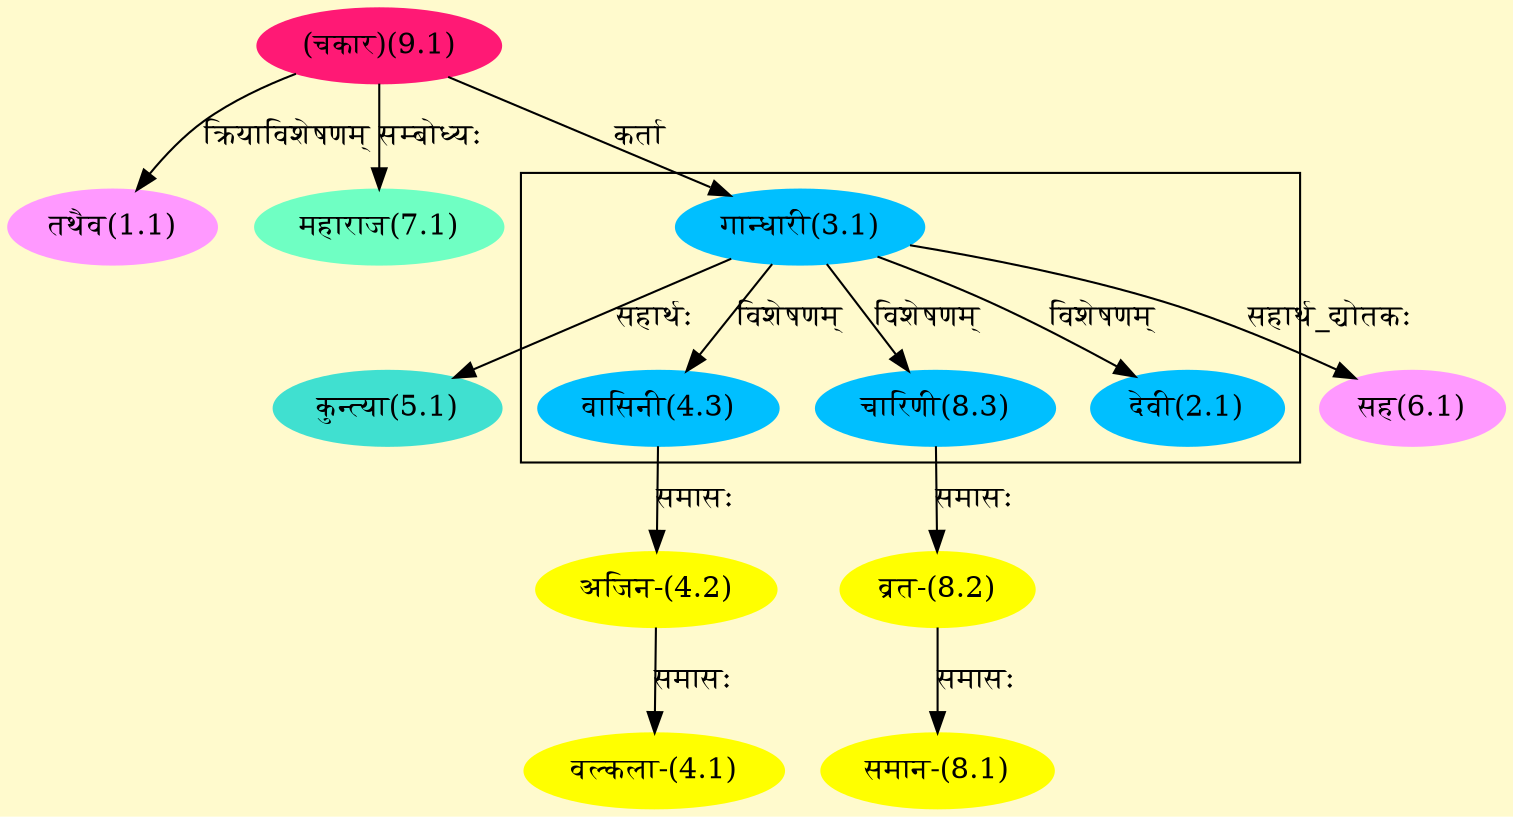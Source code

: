 digraph G{
rankdir=BT;
 compound=true;
 bgcolor="lemonchiffon1";

subgraph cluster_1{
Node2_1 [style=filled, color="#00BFFF" label = "देवी(2.1)"]
Node3_1 [style=filled, color="#00BFFF" label = "गान्धारी(3.1)"]
Node4_3 [style=filled, color="#00BFFF" label = "वासिनी(4.3)"]
Node8_3 [style=filled, color="#00BFFF" label = "चारिणी(8.3)"]

}
Node1_1 [style=filled, color="#FF99FF" label = "तथैव(1.1)"]
Node9_1 [style=filled, color="#FF1975" label = "(चकार)(9.1)"]
Node3_1 [style=filled, color="#00BFFF" label = "गान्धारी(3.1)"]
Node4_1 [style=filled, color="#FFFF00" label = "वल्कला-(4.1)"]
Node4_2 [style=filled, color="#FFFF00" label = "अजिन-(4.2)"]
Node4_3 [style=filled, color="#00BFFF" label = "वासिनी(4.3)"]
Node5_1 [style=filled, color="#40E0D0" label = "कुन्त्या(5.1)"]
Node6_1 [style=filled, color="#FF99FF" label = "सह(6.1)"]
Node7_1 [style=filled, color="#6FFFC3" label = "महाराज(7.1)"]
Node8_1 [style=filled, color="#FFFF00" label = "समान-(8.1)"]
Node8_2 [style=filled, color="#FFFF00" label = "व्रत-(8.2)"]
Node8_3 [style=filled, color="#00BFFF" label = "चारिणी(8.3)"]
/* Start of Relations section */

Node1_1 -> Node9_1 [  label="क्रियाविशेषणम्"  dir="back" ]
Node2_1 -> Node3_1 [  label="विशेषणम्"  dir="back" ]
Node3_1 -> Node9_1 [  label="कर्ता"  dir="back" ]
Node4_1 -> Node4_2 [  label="समासः"  dir="back" ]
Node4_2 -> Node4_3 [  label="समासः"  dir="back" ]
Node4_3 -> Node3_1 [  label="विशेषणम्"  dir="back" ]
Node5_1 -> Node3_1 [  label="सहार्थः"  dir="back" ]
Node6_1 -> Node3_1 [  label="सहार्थ_द्योतकः"  dir="back" ]
Node7_1 -> Node9_1 [  label="सम्बोध्यः"  dir="back" ]
Node8_1 -> Node8_2 [  label="समासः"  dir="back" ]
Node8_2 -> Node8_3 [  label="समासः"  dir="back" ]
Node8_3 -> Node3_1 [  label="विशेषणम्"  dir="back" ]
}
